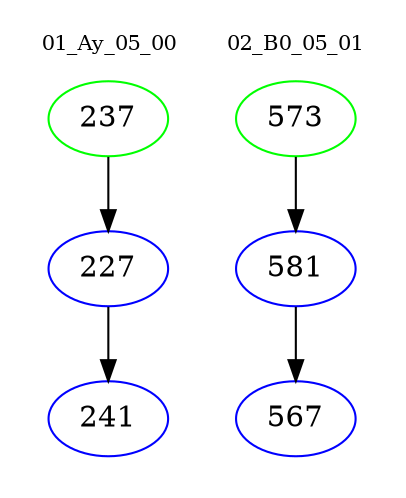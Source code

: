 digraph{
subgraph cluster_0 {
color = white
label = "01_Ay_05_00";
fontsize=10;
T0_237 [label="237", color="green"]
T0_237 -> T0_227 [color="black"]
T0_227 [label="227", color="blue"]
T0_227 -> T0_241 [color="black"]
T0_241 [label="241", color="blue"]
}
subgraph cluster_1 {
color = white
label = "02_B0_05_01";
fontsize=10;
T1_573 [label="573", color="green"]
T1_573 -> T1_581 [color="black"]
T1_581 [label="581", color="blue"]
T1_581 -> T1_567 [color="black"]
T1_567 [label="567", color="blue"]
}
}
